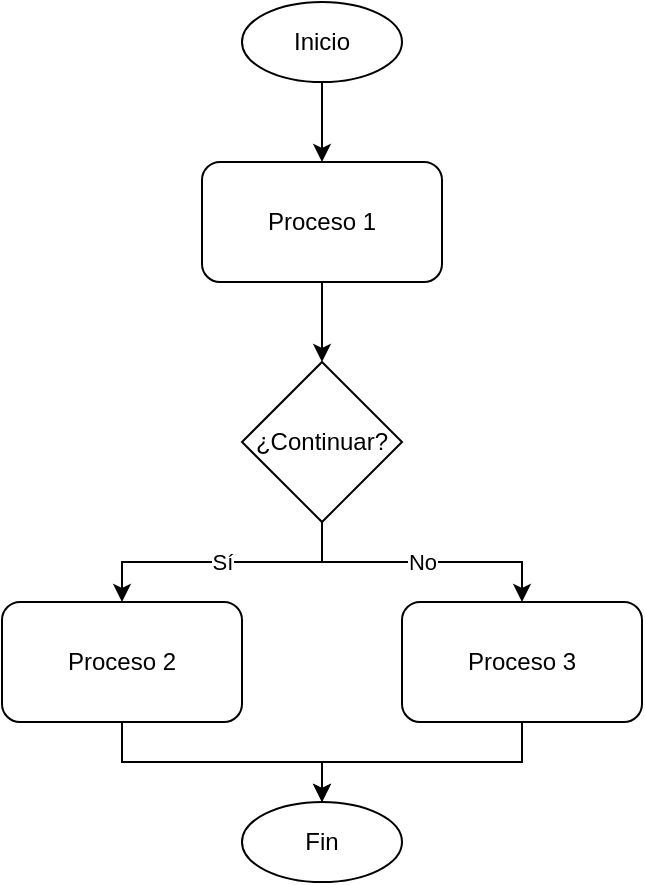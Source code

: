 <mxfile version="24.7.5" type="device">
  <diagram id="diagram1" name="Página 1">
    <mxGraphModel dx="1422" dy="794" grid="1" gridSize="10" guides="1" tooltips="1" connect="1" arrows="1" fold="1" page="1" pageScale="1" pageWidth="827" pageHeight="1169" math="0" shadow="0">
      <root>
        <mxCell id="0"/>
        <mxCell id="1" parent="0"/>
        <!-- Elemento de Inicio -->
        <mxCell id="start" value="Inicio" style="ellipse;whiteSpace=wrap;html=1;" vertex="1" parent="1">
          <mxGeometry x="320" y="40" width="80" height="40" as="geometry"/>
        </mxCell>
        <!-- Proceso 1 -->
        <mxCell id="process1" value="Proceso 1" style="rounded=1;whiteSpace=wrap;html=1;" vertex="1" parent="1">
          <mxGeometry x="300" y="120" width="120" height="60" as="geometry"/>
        </mxCell>
        <!-- Decisión -->
        <mxCell id="decision" value="¿Continuar?" style="rhombus;whiteSpace=wrap;html=1;" vertex="1" parent="1">
          <mxGeometry x="320" y="220" width="80" height="80" as="geometry"/>
        </mxCell>
        <!-- Proceso 2 -->
        <mxCell id="process2" value="Proceso 2" style="rounded=1;whiteSpace=wrap;html=1;" vertex="1" parent="1">
          <mxGeometry x="200" y="340" width="120" height="60" as="geometry"/>
        </mxCell>
        <!-- Proceso 3 -->
        <mxCell id="process3" value="Proceso 3" style="rounded=1;whiteSpace=wrap;html=1;" vertex="1" parent="1">
          <mxGeometry x="400" y="340" width="120" height="60" as="geometry"/>
        </mxCell>
        <!-- Elemento de Fin -->
        <mxCell id="end" value="Fin" style="ellipse;whiteSpace=wrap;html=1;" vertex="1" parent="1">
          <mxGeometry x="320" y="440" width="80" height="40" as="geometry"/>
        </mxCell>
        <!-- Conectores -->
        <mxCell id="connector1" value="" style="edgeStyle=orthogonalEdgeStyle;rounded=0;orthogonalLoop=1;jettySize=auto;html=1;" edge="1" parent="1" source="start" target="process1">
          <mxGeometry relative="1" as="geometry"/>
        </mxCell>
        <mxCell id="connector2" value="" style="edgeStyle=orthogonalEdgeStyle;rounded=0;orthogonalLoop=1;jettySize=auto;html=1;" edge="1" parent="1" source="process1" target="decision">
          <mxGeometry relative="1" as="geometry"/>
        </mxCell>
        <mxCell id="connector3" value="Sí" style="edgeStyle=orthogonalEdgeStyle;rounded=0;orthogonalLoop=1;jettySize=auto;html=1;" edge="1" parent="1" source="decision" target="process2">
          <mxGeometry relative="1" as="geometry"/>
        </mxCell>
        <mxCell id="connector4" value="No" style="edgeStyle=orthogonalEdgeStyle;rounded=0;orthogonalLoop=1;jettySize=auto;html=1;" edge="1" parent="1" source="decision" target="process3">
          <mxGeometry relative="1" as="geometry"/>
        </mxCell>
        <mxCell id="connector5" value="" style="edgeStyle=orthogonalEdgeStyle;rounded=0;orthogonalLoop=1;jettySize=auto;html=1;" edge="1" parent="1" source="process2" target="end">
          <mxGeometry relative="1" as="geometry"/>
        </mxCell>
        <mxCell id="connector6" value="" style="edgeStyle=orthogonalEdgeStyle;rounded=0;orthogonalLoop=1;jettySize=auto;html=1;" edge="1" parent="1" source="process3" target="end">
          <mxGeometry relative="1" as="geometry"/>
        </mxCell>
      </root>
    </mxGraphModel>
  </diagram>
</mxfile>